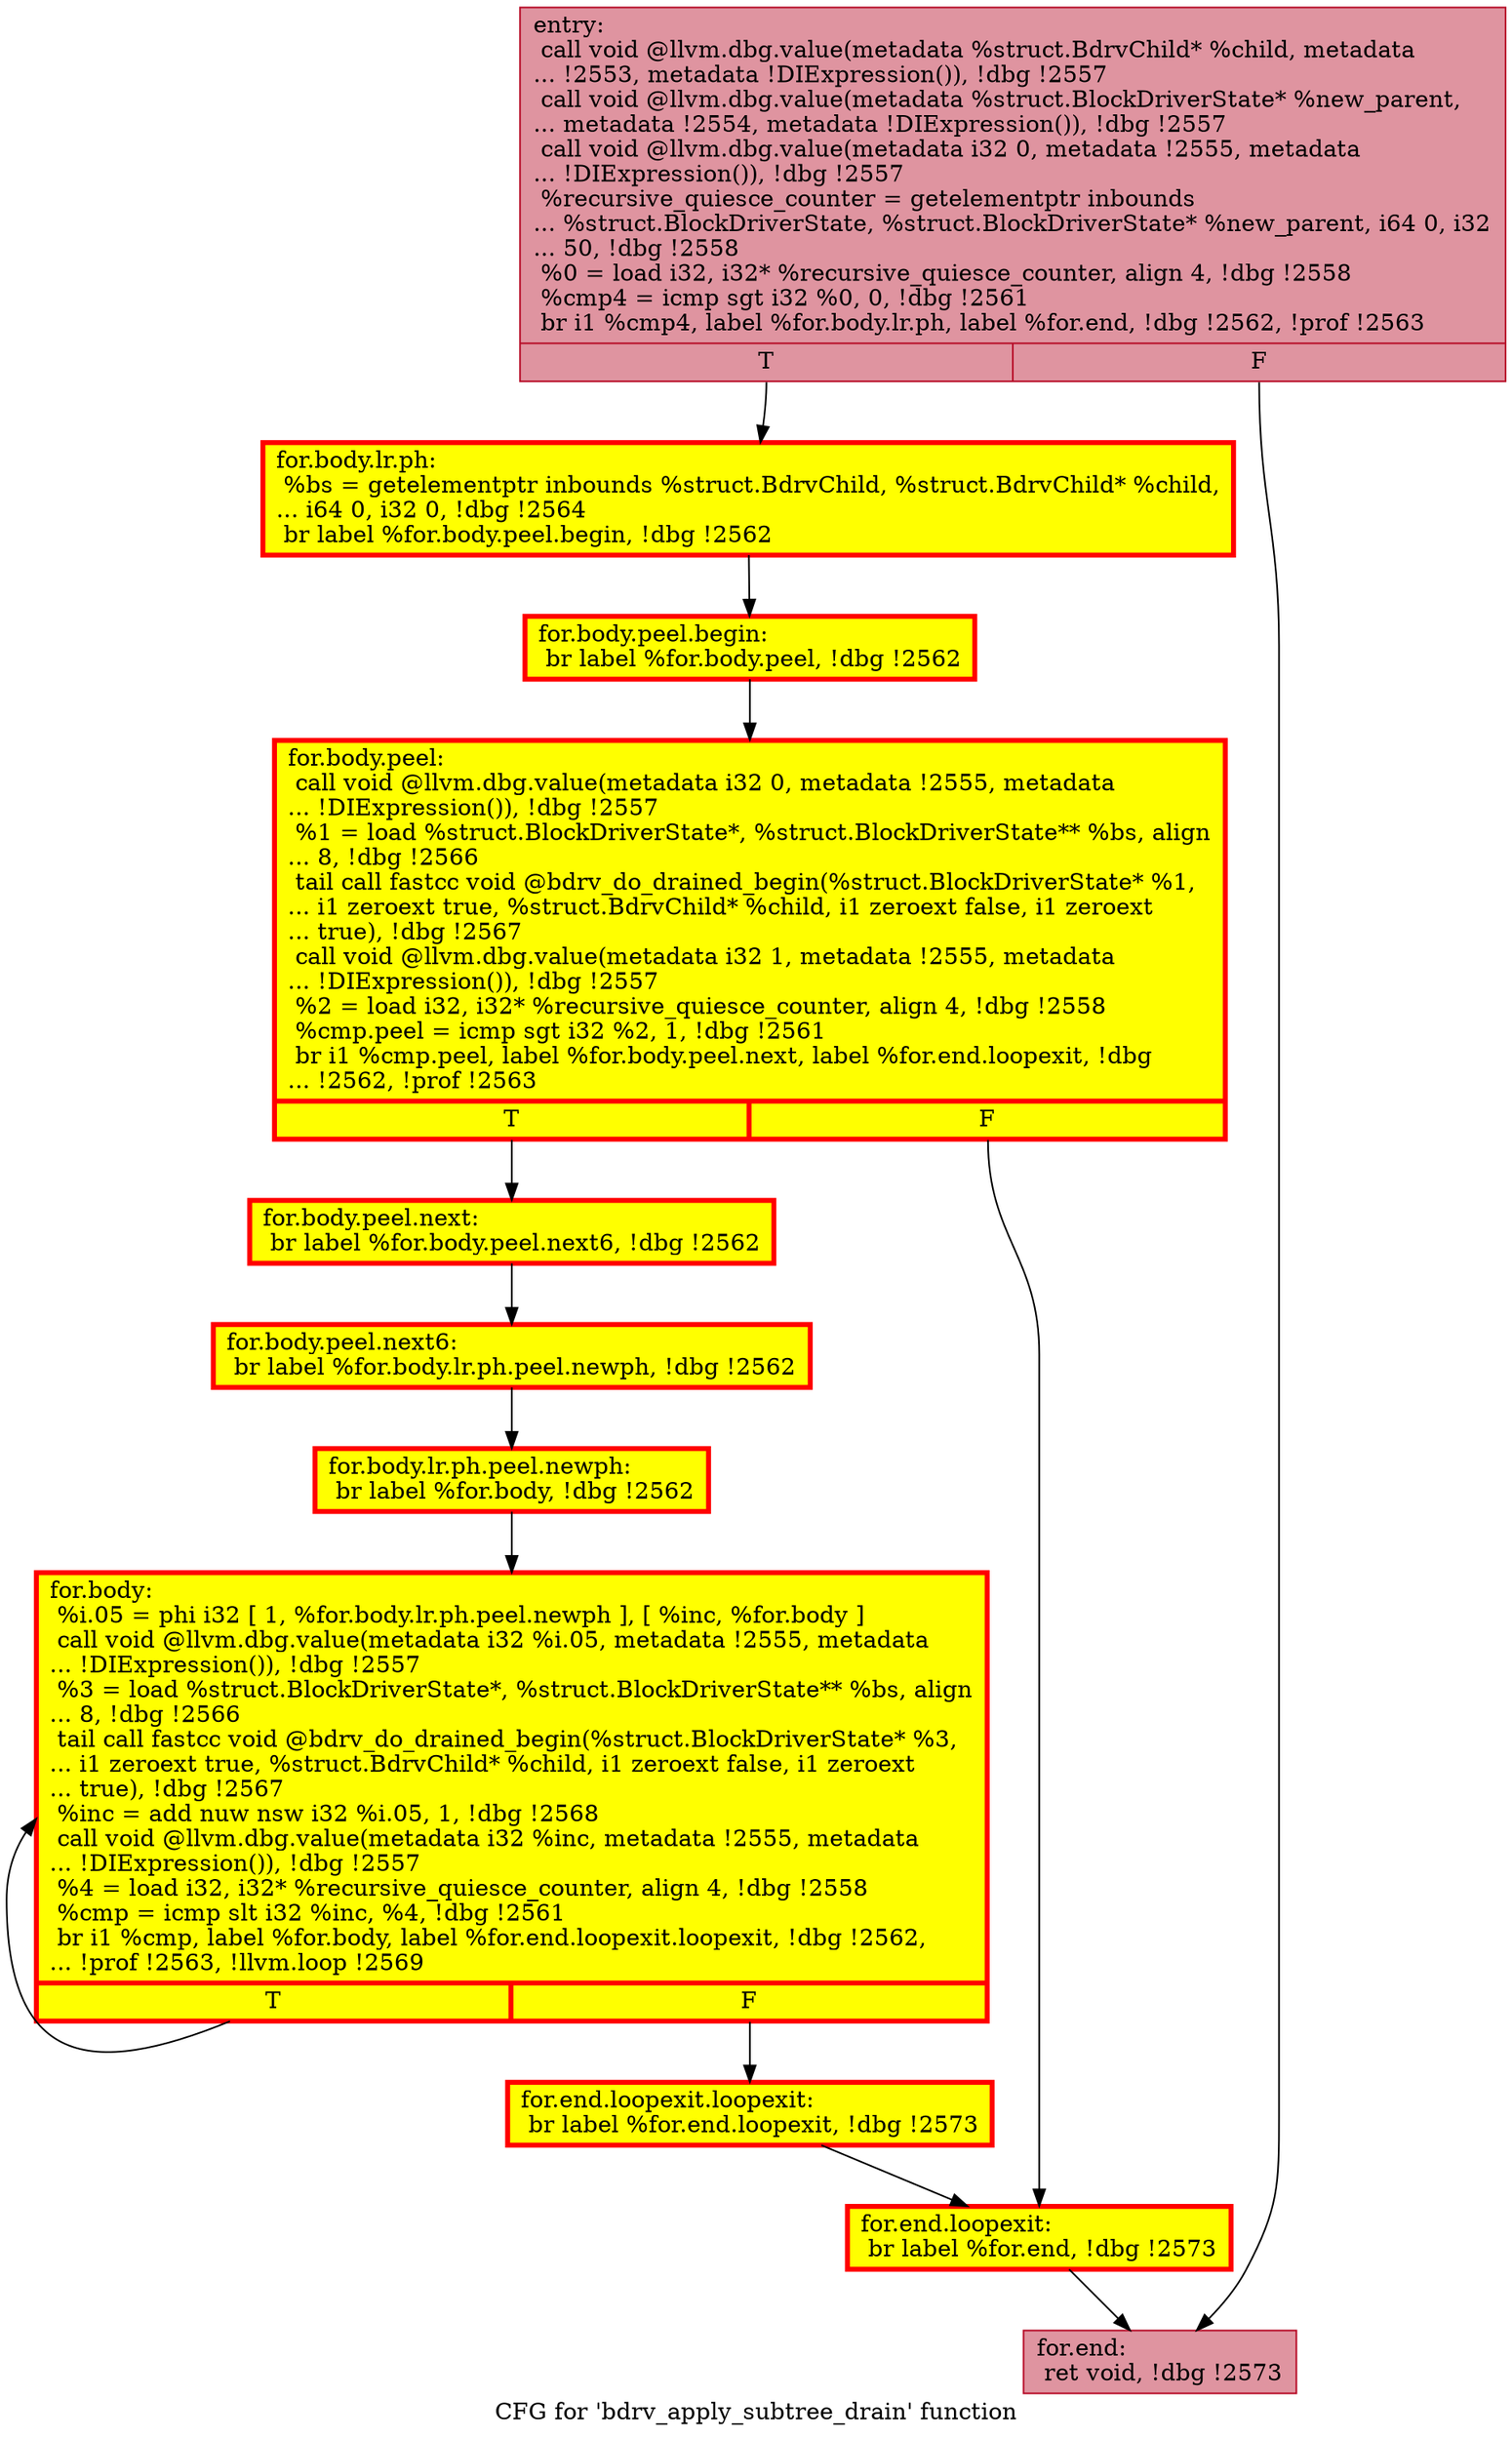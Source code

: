 digraph "CFG for 'bdrv_apply_subtree_drain' function" {
	label="CFG for 'bdrv_apply_subtree_drain' function";

	Node0x55cda42f1b40 [shape=record,color="#b70d28ff", style=filled, fillcolor="#b70d2870",label="{entry:\l  call void @llvm.dbg.value(metadata %struct.BdrvChild* %child, metadata\l... !2553, metadata !DIExpression()), !dbg !2557\l  call void @llvm.dbg.value(metadata %struct.BlockDriverState* %new_parent,\l... metadata !2554, metadata !DIExpression()), !dbg !2557\l  call void @llvm.dbg.value(metadata i32 0, metadata !2555, metadata\l... !DIExpression()), !dbg !2557\l  %recursive_quiesce_counter = getelementptr inbounds\l... %struct.BlockDriverState, %struct.BlockDriverState* %new_parent, i64 0, i32\l... 50, !dbg !2558\l  %0 = load i32, i32* %recursive_quiesce_counter, align 4, !dbg !2558\l  %cmp4 = icmp sgt i32 %0, 0, !dbg !2561\l  br i1 %cmp4, label %for.body.lr.ph, label %for.end, !dbg !2562, !prof !2563\l|{<s0>T|<s1>F}}"];
	Node0x55cda42f1b40:s0 -> Node0x55cda4557b80;
	Node0x55cda42f1b40:s1 -> Node0x55cda42f2af0;
	Node0x55cda4557b80 [shape=record,penwidth=3.0, style="filled", color="red", fillcolor="yellow",label="{for.body.lr.ph:                                   \l  %bs = getelementptr inbounds %struct.BdrvChild, %struct.BdrvChild* %child,\l... i64 0, i32 0, !dbg !2564\l  br label %for.body.peel.begin, !dbg !2562\l}"];
	Node0x55cda4557b80 -> Node0x55cda45c4390;
	Node0x55cda45c4390 [shape=record,penwidth=3.0, style="filled", color="red", fillcolor="yellow",label="{for.body.peel.begin:                              \l  br label %for.body.peel, !dbg !2562\l}"];
	Node0x55cda45c4390 -> Node0x55cda4895590;
	Node0x55cda4895590 [shape=record,penwidth=3.0, style="filled", color="red", fillcolor="yellow",label="{for.body.peel:                                    \l  call void @llvm.dbg.value(metadata i32 0, metadata !2555, metadata\l... !DIExpression()), !dbg !2557\l  %1 = load %struct.BlockDriverState*, %struct.BlockDriverState** %bs, align\l... 8, !dbg !2566\l  tail call fastcc void @bdrv_do_drained_begin(%struct.BlockDriverState* %1,\l... i1 zeroext true, %struct.BdrvChild* %child, i1 zeroext false, i1 zeroext\l... true), !dbg !2567\l  call void @llvm.dbg.value(metadata i32 1, metadata !2555, metadata\l... !DIExpression()), !dbg !2557\l  %2 = load i32, i32* %recursive_quiesce_counter, align 4, !dbg !2558\l  %cmp.peel = icmp sgt i32 %2, 1, !dbg !2561\l  br i1 %cmp.peel, label %for.body.peel.next, label %for.end.loopexit, !dbg\l... !2562, !prof !2563\l|{<s0>T|<s1>F}}"];
	Node0x55cda4895590:s0 -> Node0x55cda4547c80;
	Node0x55cda4895590:s1 -> Node0x55cda4490bf0;
	Node0x55cda4547c80 [shape=record,penwidth=3.0, style="filled", color="red", fillcolor="yellow",label="{for.body.peel.next:                               \l  br label %for.body.peel.next6, !dbg !2562\l}"];
	Node0x55cda4547c80 -> Node0x55cda45367f0;
	Node0x55cda45367f0 [shape=record,penwidth=3.0, style="filled", color="red", fillcolor="yellow",label="{for.body.peel.next6:                              \l  br label %for.body.lr.ph.peel.newph, !dbg !2562\l}"];
	Node0x55cda45367f0 -> Node0x55cda44b7da0;
	Node0x55cda44b7da0 [shape=record,penwidth=3.0, style="filled", color="red", fillcolor="yellow",label="{for.body.lr.ph.peel.newph:                        \l  br label %for.body, !dbg !2562\l}"];
	Node0x55cda44b7da0 -> Node0x55cda42f2e10;
	Node0x55cda42f2e10 [shape=record,penwidth=3.0, style="filled", color="red", fillcolor="yellow",label="{for.body:                                         \l  %i.05 = phi i32 [ 1, %for.body.lr.ph.peel.newph ], [ %inc, %for.body ]\l  call void @llvm.dbg.value(metadata i32 %i.05, metadata !2555, metadata\l... !DIExpression()), !dbg !2557\l  %3 = load %struct.BlockDriverState*, %struct.BlockDriverState** %bs, align\l... 8, !dbg !2566\l  tail call fastcc void @bdrv_do_drained_begin(%struct.BlockDriverState* %3,\l... i1 zeroext true, %struct.BdrvChild* %child, i1 zeroext false, i1 zeroext\l... true), !dbg !2567\l  %inc = add nuw nsw i32 %i.05, 1, !dbg !2568\l  call void @llvm.dbg.value(metadata i32 %inc, metadata !2555, metadata\l... !DIExpression()), !dbg !2557\l  %4 = load i32, i32* %recursive_quiesce_counter, align 4, !dbg !2558\l  %cmp = icmp slt i32 %inc, %4, !dbg !2561\l  br i1 %cmp, label %for.body, label %for.end.loopexit.loopexit, !dbg !2562,\l... !prof !2563, !llvm.loop !2569\l|{<s0>T|<s1>F}}"];
	Node0x55cda42f2e10:s0 -> Node0x55cda42f2e10;
	Node0x55cda42f2e10:s1 -> Node0x55cda44e5b50;
	Node0x55cda44e5b50 [shape=record,penwidth=3.0, style="filled", color="red", fillcolor="yellow",label="{for.end.loopexit.loopexit:                        \l  br label %for.end.loopexit, !dbg !2573\l}"];
	Node0x55cda44e5b50 -> Node0x55cda4490bf0;
	Node0x55cda4490bf0 [shape=record,penwidth=3.0, style="filled", color="red", fillcolor="yellow",label="{for.end.loopexit:                                 \l  br label %for.end, !dbg !2573\l}"];
	Node0x55cda4490bf0 -> Node0x55cda42f2af0;
	Node0x55cda42f2af0 [shape=record,color="#b70d28ff", style=filled, fillcolor="#b70d2870",label="{for.end:                                          \l  ret void, !dbg !2573\l}"];
}

